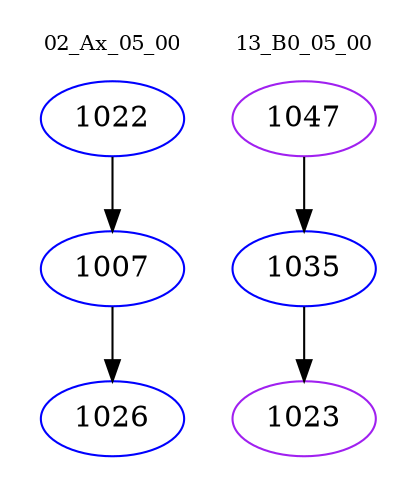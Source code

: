 digraph{
subgraph cluster_0 {
color = white
label = "02_Ax_05_00";
fontsize=10;
T0_1022 [label="1022", color="blue"]
T0_1022 -> T0_1007 [color="black"]
T0_1007 [label="1007", color="blue"]
T0_1007 -> T0_1026 [color="black"]
T0_1026 [label="1026", color="blue"]
}
subgraph cluster_1 {
color = white
label = "13_B0_05_00";
fontsize=10;
T1_1047 [label="1047", color="purple"]
T1_1047 -> T1_1035 [color="black"]
T1_1035 [label="1035", color="blue"]
T1_1035 -> T1_1023 [color="black"]
T1_1023 [label="1023", color="purple"]
}
}
